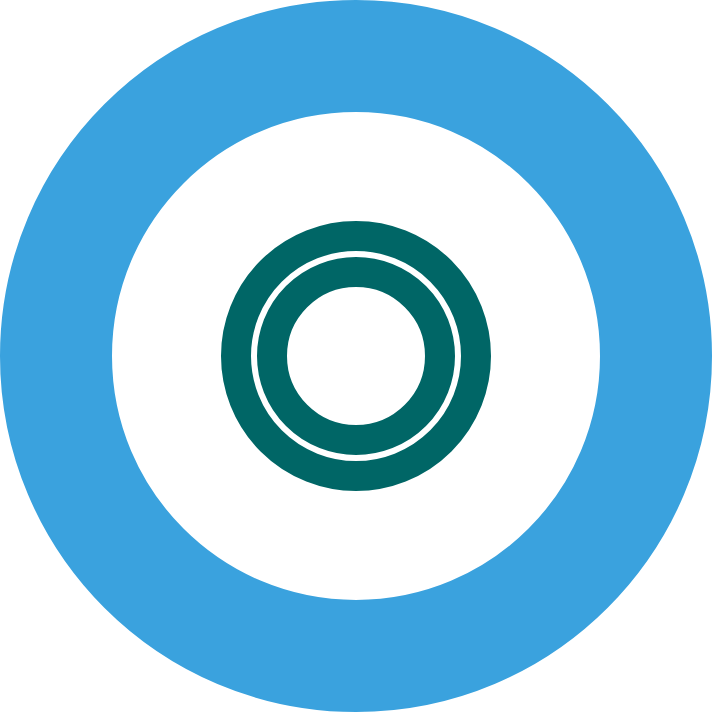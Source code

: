 <mxfile>
    <diagram id="QaMaUu4YvcVSk6YW6U7o" name="Page-1">
        <mxGraphModel dx="2093" dy="1880" grid="1" gridSize="10" guides="1" tooltips="1" connect="1" arrows="1" fold="1" page="1" pageScale="1" pageWidth="827" pageHeight="1169" math="0" shadow="0">
            <root>
                <mxCell id="0"/>
                <mxCell id="1" parent="0"/>
                <mxCell id="20" value="" style="verticalLabelPosition=bottom;verticalAlign=top;html=1;shape=mxgraph.basic.arc;startAngle=0;endAngle=1;shadow=0;labelBorderColor=default;strokeColor=#3AA2DE;strokeWidth=56;fontFamily=Times New Roman;fontSize=10;fontColor=#F5F5F5;fillColor=none;" parent="1" vertex="1">
                    <mxGeometry x="20" y="20" width="300" height="300" as="geometry"/>
                </mxCell>
                <mxCell id="18" value="" style="ellipse;shape=doubleEllipse;whiteSpace=wrap;html=1;aspect=fixed;shadow=0;labelBorderColor=default;strokeColor=#006666;strokeWidth=15;fontFamily=Times New Roman;fontSize=10;fontColor=#ffffff;fillColor=none;" parent="1" vertex="1">
                    <mxGeometry x="110" y="110" width="120" height="120" as="geometry"/>
                </mxCell>
            </root>
        </mxGraphModel>
    </diagram>
</mxfile>
